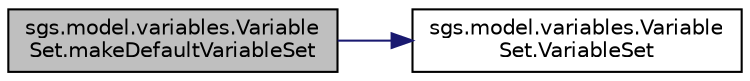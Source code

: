 digraph "sgs.model.variables.VariableSet.makeDefaultVariableSet"
{
  edge [fontname="Helvetica",fontsize="10",labelfontname="Helvetica",labelfontsize="10"];
  node [fontname="Helvetica",fontsize="10",shape=record];
  rankdir="LR";
  Node1 [label="sgs.model.variables.Variable\lSet.makeDefaultVariableSet",height=0.2,width=0.4,color="black", fillcolor="grey75", style="filled" fontcolor="black"];
  Node1 -> Node2 [color="midnightblue",fontsize="10",style="solid",fontname="Helvetica"];
  Node2 [label="sgs.model.variables.Variable\lSet.VariableSet",height=0.2,width=0.4,color="black", fillcolor="white", style="filled",URL="$classsgs_1_1model_1_1variables_1_1_variable_set.html#a4403c975c3001aedc704634b476b609c"];
}
